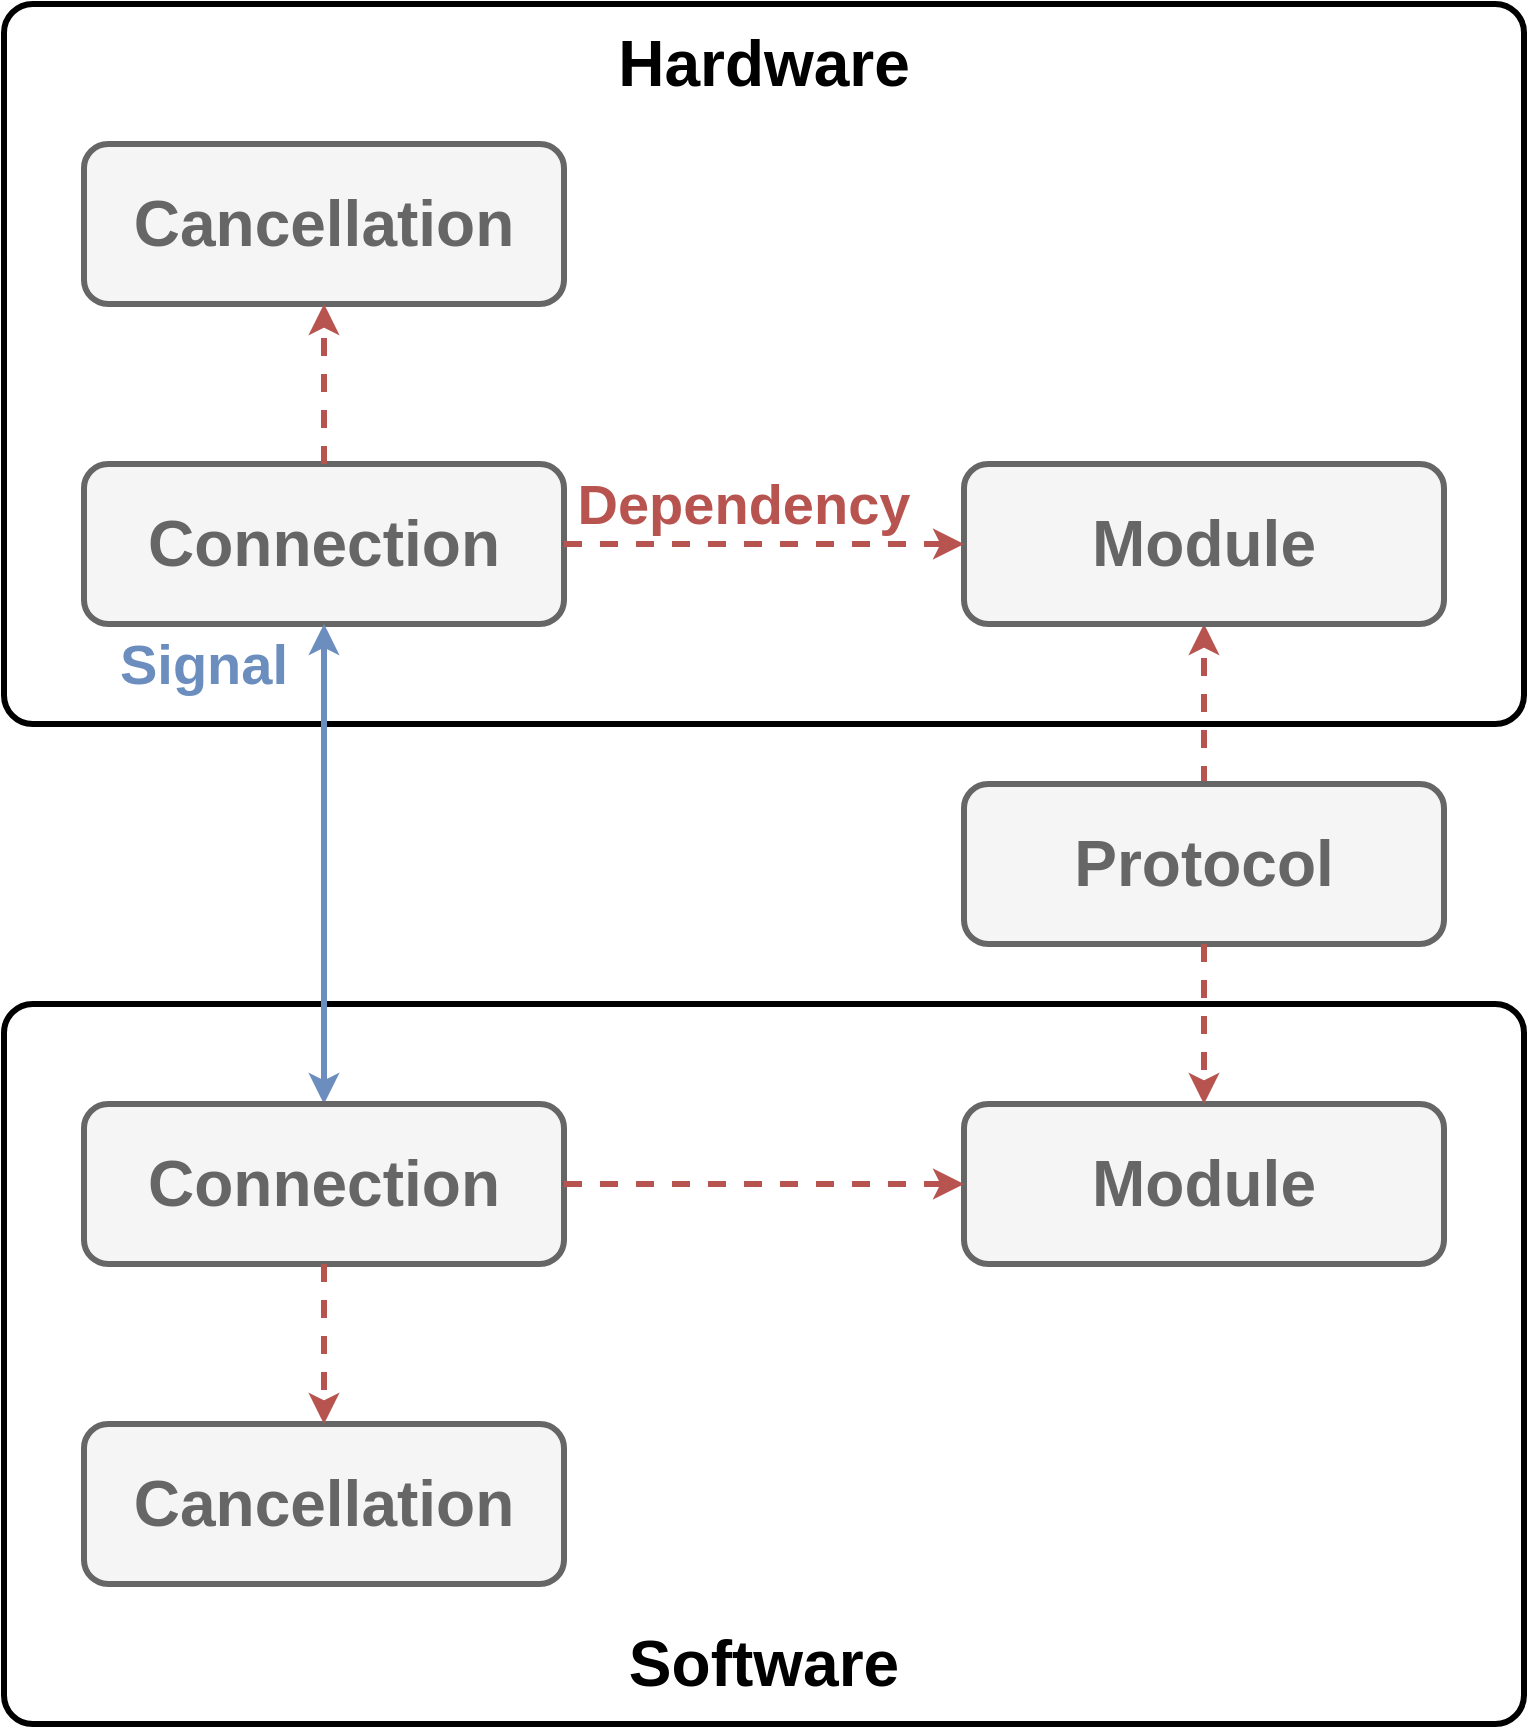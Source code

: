<mxfile version="15.6.2" type="google"><diagram id="gIC-P3XVZgYCY64oVcCS" name="Page-1"><mxGraphModel dx="2249" dy="705" grid="1" gridSize="10" guides="1" tooltips="1" connect="1" arrows="1" fold="1" page="1" pageScale="1" pageWidth="827" pageHeight="1169" math="0" shadow="0"><root><mxCell id="0"/><mxCell id="1" parent="0"/><mxCell id="vsR448pkOSzB0Ms17Qej-16" value="" style="rounded=1;whiteSpace=wrap;html=1;strokeWidth=3;arcSize=4;" vertex="1" parent="1"><mxGeometry x="-80" y="710" width="760" height="360" as="geometry"/></mxCell><mxCell id="vsR448pkOSzB0Ms17Qej-1" value="" style="rounded=1;whiteSpace=wrap;html=1;strokeWidth=3;arcSize=4;" vertex="1" parent="1"><mxGeometry x="-80" y="210" width="760" height="360" as="geometry"/></mxCell><mxCell id="AwhOf1gein58tBQgA_gX-5" value="&lt;b&gt;&lt;font style=&quot;font-size: 28px&quot; color=&quot;#b85450&quot;&gt;Dependency&lt;/font&gt;&lt;/b&gt;" style="text;html=1;align=center;verticalAlign=middle;whiteSpace=wrap;rounded=0;" parent="1" vertex="1"><mxGeometry x="200" y="440" width="180" height="40" as="geometry"/></mxCell><mxCell id="AwhOf1gein58tBQgA_gX-6" value="&lt;b&gt;&lt;font style=&quot;font-size: 28px&quot; color=&quot;#6c8ebf&quot;&gt;Signal&lt;/font&gt;&lt;/b&gt;" style="text;html=1;align=center;verticalAlign=middle;whiteSpace=wrap;rounded=0;" parent="1" vertex="1"><mxGeometry x="-30" y="520" width="100" height="40" as="geometry"/></mxCell><mxCell id="lbZ1x6C5JB05tkOj52qy-3" value="" style="endArrow=classic;html=1;fillColor=#f8cecc;strokeColor=#b85450;strokeWidth=3;dashed=1;entryX=0.5;entryY=1;entryDx=0;entryDy=0;exitX=0.5;exitY=0;exitDx=0;exitDy=0;" parent="1" source="Txjn9ibEL2uxp8-CkQo7-2" target="Txjn9ibEL2uxp8-CkQo7-1" edge="1"><mxGeometry width="50" height="50" relative="1" as="geometry"><mxPoint x="760" y="520" as="sourcePoint"/><mxPoint x="980" y="140" as="targetPoint"/></mxGeometry></mxCell><mxCell id="Txjn9ibEL2uxp8-CkQo7-1" value="&lt;font style=&quot;font-size: 32px&quot; color=&quot;#666666&quot;&gt;&lt;b&gt;Module&lt;/b&gt;&lt;/font&gt;" style="rounded=1;whiteSpace=wrap;html=1;fillColor=#f5f5f5;strokeColor=#666666;strokeWidth=3;fontColor=#333333;" parent="1" vertex="1"><mxGeometry x="400" y="440" width="240" height="80" as="geometry"/></mxCell><mxCell id="Txjn9ibEL2uxp8-CkQo7-2" value="&lt;font color=&quot;#666666&quot;&gt;&lt;span style=&quot;font-size: 32px&quot;&gt;&lt;b&gt;Protocol&lt;/b&gt;&lt;/span&gt;&lt;/font&gt;" style="rounded=1;whiteSpace=wrap;html=1;fillColor=#f5f5f5;strokeColor=#666666;strokeWidth=3;fontColor=#333333;" parent="1" vertex="1"><mxGeometry x="400" y="600" width="240" height="80" as="geometry"/></mxCell><mxCell id="Txjn9ibEL2uxp8-CkQo7-3" value="&lt;font style=&quot;font-size: 32px&quot; color=&quot;#666666&quot;&gt;&lt;b&gt;Connection&lt;/b&gt;&lt;/font&gt;" style="rounded=1;whiteSpace=wrap;html=1;fillColor=#f5f5f5;strokeColor=#666666;strokeWidth=3;fontColor=#333333;" parent="1" vertex="1"><mxGeometry x="-40" y="440" width="240" height="80" as="geometry"/></mxCell><mxCell id="Txjn9ibEL2uxp8-CkQo7-4" value="&lt;font style=&quot;font-size: 32px&quot; color=&quot;#666666&quot;&gt;&lt;b&gt;Cancellation&lt;/b&gt;&lt;/font&gt;" style="rounded=1;whiteSpace=wrap;html=1;fillColor=#f5f5f5;strokeColor=#666666;strokeWidth=3;fontColor=#333333;" parent="1" vertex="1"><mxGeometry x="-40" y="280" width="240" height="80" as="geometry"/></mxCell><mxCell id="Txjn9ibEL2uxp8-CkQo7-7" value="" style="endArrow=classic;html=1;fillColor=#f8cecc;strokeColor=#b85450;strokeWidth=3;dashed=1;exitX=1;exitY=0.5;exitDx=0;exitDy=0;" parent="1" source="Txjn9ibEL2uxp8-CkQo7-3" target="Txjn9ibEL2uxp8-CkQo7-1" edge="1"><mxGeometry width="50" height="50" relative="1" as="geometry"><mxPoint x="850" y="490" as="sourcePoint"/><mxPoint x="650" y="490" as="targetPoint"/></mxGeometry></mxCell><mxCell id="Txjn9ibEL2uxp8-CkQo7-8" value="" style="endArrow=classic;html=1;fillColor=#f8cecc;strokeColor=#b85450;strokeWidth=3;dashed=1;" parent="1" source="Txjn9ibEL2uxp8-CkQo7-3" target="Txjn9ibEL2uxp8-CkQo7-4" edge="1"><mxGeometry width="50" height="50" relative="1" as="geometry"><mxPoint x="50" y="430" as="sourcePoint"/><mxPoint x="410" y="490" as="targetPoint"/></mxGeometry></mxCell><mxCell id="Txjn9ibEL2uxp8-CkQo7-11" value="" style="endArrow=classic;startArrow=classic;html=1;fillColor=#dae8fc;strokeColor=#6c8ebf;strokeWidth=3;entryX=0.5;entryY=0;entryDx=0;entryDy=0;exitX=0.5;exitY=1;exitDx=0;exitDy=0;" parent="1" source="Txjn9ibEL2uxp8-CkQo7-3" target="vsR448pkOSzB0Ms17Qej-10" edge="1"><mxGeometry width="50" height="50" relative="1" as="geometry"><mxPoint x="90" y="640" as="sourcePoint"/><mxPoint x="530" y="450" as="targetPoint"/></mxGeometry></mxCell><mxCell id="vsR448pkOSzB0Ms17Qej-2" value="&lt;b&gt;&lt;font style=&quot;font-size: 32px&quot;&gt;Hardware&lt;/font&gt;&lt;/b&gt;" style="text;html=1;strokeColor=none;fillColor=none;align=center;verticalAlign=middle;whiteSpace=wrap;rounded=0;" vertex="1" parent="1"><mxGeometry x="-70" y="220" width="740" height="40" as="geometry"/></mxCell><mxCell id="vsR448pkOSzB0Ms17Qej-9" value="&lt;font style=&quot;font-size: 32px&quot; color=&quot;#666666&quot;&gt;&lt;b&gt;Module&lt;/b&gt;&lt;/font&gt;" style="rounded=1;whiteSpace=wrap;html=1;fillColor=#f5f5f5;strokeColor=#666666;strokeWidth=3;fontColor=#333333;" vertex="1" parent="1"><mxGeometry x="400" y="760" width="240" height="80" as="geometry"/></mxCell><mxCell id="vsR448pkOSzB0Ms17Qej-10" value="&lt;font style=&quot;font-size: 32px&quot; color=&quot;#666666&quot;&gt;&lt;b&gt;Connection&lt;/b&gt;&lt;/font&gt;" style="rounded=1;whiteSpace=wrap;html=1;fillColor=#f5f5f5;strokeColor=#666666;strokeWidth=3;fontColor=#333333;" vertex="1" parent="1"><mxGeometry x="-40" y="760" width="240" height="80" as="geometry"/></mxCell><mxCell id="vsR448pkOSzB0Ms17Qej-11" value="&lt;font style=&quot;font-size: 32px&quot; color=&quot;#666666&quot;&gt;&lt;b&gt;Cancellation&lt;/b&gt;&lt;/font&gt;" style="rounded=1;whiteSpace=wrap;html=1;fillColor=#f5f5f5;strokeColor=#666666;strokeWidth=3;fontColor=#333333;" vertex="1" parent="1"><mxGeometry x="-40" y="920" width="240" height="80" as="geometry"/></mxCell><mxCell id="vsR448pkOSzB0Ms17Qej-12" value="" style="endArrow=classic;html=1;fillColor=#f8cecc;strokeColor=#b85450;strokeWidth=3;dashed=1;exitX=1;exitY=0.5;exitDx=0;exitDy=0;" edge="1" source="vsR448pkOSzB0Ms17Qej-10" target="vsR448pkOSzB0Ms17Qej-9" parent="1"><mxGeometry width="50" height="50" relative="1" as="geometry"><mxPoint x="850" y="810" as="sourcePoint"/><mxPoint x="650" y="810" as="targetPoint"/></mxGeometry></mxCell><mxCell id="vsR448pkOSzB0Ms17Qej-13" value="" style="endArrow=classic;html=1;fillColor=#f8cecc;strokeColor=#b85450;strokeWidth=3;dashed=1;" edge="1" source="vsR448pkOSzB0Ms17Qej-10" target="vsR448pkOSzB0Ms17Qej-11" parent="1"><mxGeometry width="50" height="50" relative="1" as="geometry"><mxPoint x="30" y="810" as="sourcePoint"/><mxPoint x="390" y="870" as="targetPoint"/></mxGeometry></mxCell><mxCell id="vsR448pkOSzB0Ms17Qej-15" value="" style="endArrow=classic;html=1;fillColor=#f8cecc;strokeColor=#b85450;strokeWidth=3;dashed=1;exitX=0.5;exitY=1;exitDx=0;exitDy=0;" edge="1" parent="1" source="Txjn9ibEL2uxp8-CkQo7-2" target="vsR448pkOSzB0Ms17Qej-9"><mxGeometry width="50" height="50" relative="1" as="geometry"><mxPoint x="530" y="610" as="sourcePoint"/><mxPoint x="530" y="530" as="targetPoint"/></mxGeometry></mxCell><mxCell id="vsR448pkOSzB0Ms17Qej-17" value="&lt;b&gt;&lt;font style=&quot;font-size: 32px&quot;&gt;Software&lt;/font&gt;&lt;/b&gt;" style="text;html=1;strokeColor=none;fillColor=none;align=center;verticalAlign=middle;whiteSpace=wrap;rounded=0;" vertex="1" parent="1"><mxGeometry x="-70" y="1020" width="740" height="40" as="geometry"/></mxCell></root></mxGraphModel></diagram></mxfile>